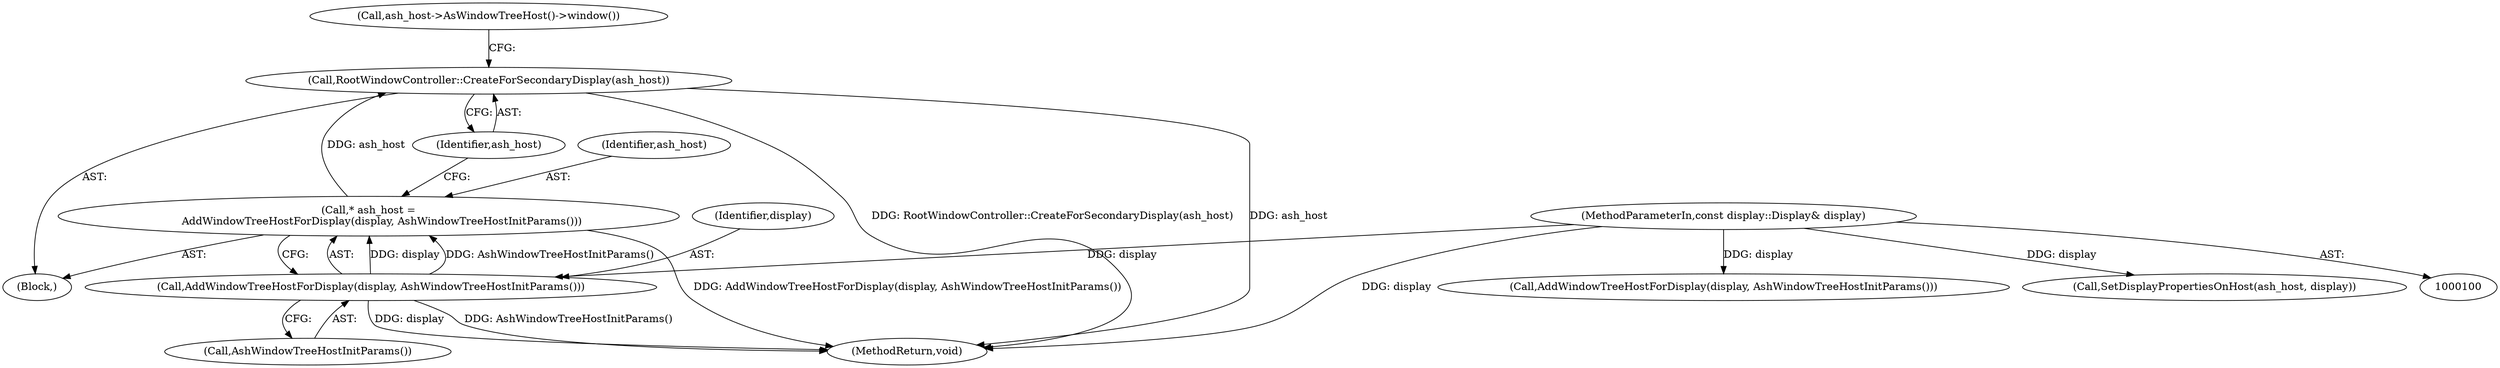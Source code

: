 digraph "0_Chrome_62b8b6e168a12263aab6b88dbef0b900cc37309f_3@pointer" {
"1000130" [label="(Call,RootWindowController::CreateForSecondaryDisplay(ash_host))"];
"1000125" [label="(Call,* ash_host =\n        AddWindowTreeHostForDisplay(display, AshWindowTreeHostInitParams()))"];
"1000127" [label="(Call,AddWindowTreeHostForDisplay(display, AshWindowTreeHostInitParams()))"];
"1000101" [label="(MethodParameterIn,const display::Display& display)"];
"1000129" [label="(Call,AshWindowTreeHostInitParams())"];
"1000226" [label="(Call,AddWindowTreeHostForDisplay(display, AshWindowTreeHostInitParams()))"];
"1000133" [label="(Call,ash_host->AsWindowTreeHost()->window())"];
"1000117" [label="(Block,)"];
"1000131" [label="(Identifier,ash_host)"];
"1000231" [label="(MethodReturn,void)"];
"1000125" [label="(Call,* ash_host =\n        AddWindowTreeHostForDisplay(display, AshWindowTreeHostInitParams()))"];
"1000127" [label="(Call,AddWindowTreeHostForDisplay(display, AshWindowTreeHostInitParams()))"];
"1000126" [label="(Identifier,ash_host)"];
"1000128" [label="(Identifier,display)"];
"1000208" [label="(Call,SetDisplayPropertiesOnHost(ash_host, display))"];
"1000101" [label="(MethodParameterIn,const display::Display& display)"];
"1000130" [label="(Call,RootWindowController::CreateForSecondaryDisplay(ash_host))"];
"1000130" -> "1000117"  [label="AST: "];
"1000130" -> "1000131"  [label="CFG: "];
"1000131" -> "1000130"  [label="AST: "];
"1000133" -> "1000130"  [label="CFG: "];
"1000130" -> "1000231"  [label="DDG: RootWindowController::CreateForSecondaryDisplay(ash_host)"];
"1000130" -> "1000231"  [label="DDG: ash_host"];
"1000125" -> "1000130"  [label="DDG: ash_host"];
"1000125" -> "1000117"  [label="AST: "];
"1000125" -> "1000127"  [label="CFG: "];
"1000126" -> "1000125"  [label="AST: "];
"1000127" -> "1000125"  [label="AST: "];
"1000131" -> "1000125"  [label="CFG: "];
"1000125" -> "1000231"  [label="DDG: AddWindowTreeHostForDisplay(display, AshWindowTreeHostInitParams())"];
"1000127" -> "1000125"  [label="DDG: display"];
"1000127" -> "1000125"  [label="DDG: AshWindowTreeHostInitParams()"];
"1000127" -> "1000129"  [label="CFG: "];
"1000128" -> "1000127"  [label="AST: "];
"1000129" -> "1000127"  [label="AST: "];
"1000127" -> "1000231"  [label="DDG: AshWindowTreeHostInitParams()"];
"1000127" -> "1000231"  [label="DDG: display"];
"1000101" -> "1000127"  [label="DDG: display"];
"1000101" -> "1000100"  [label="AST: "];
"1000101" -> "1000231"  [label="DDG: display"];
"1000101" -> "1000208"  [label="DDG: display"];
"1000101" -> "1000226"  [label="DDG: display"];
}
